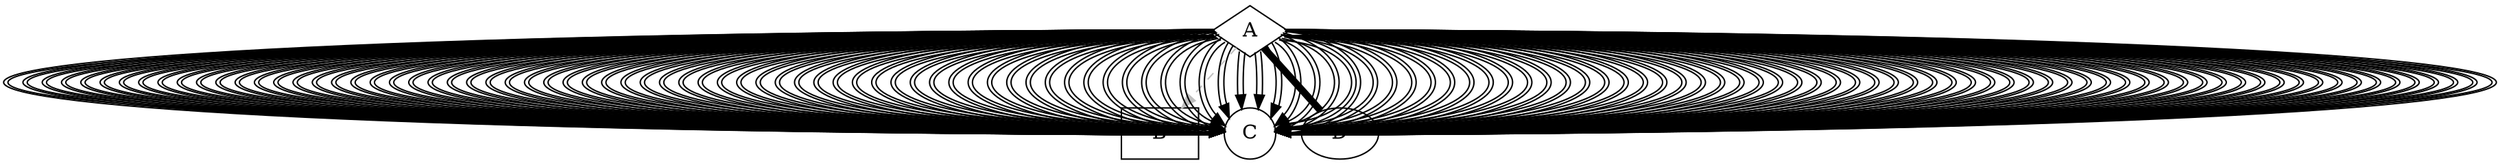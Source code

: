 digraph test5118835159490580213 {

  A [shape=diamond]
  B [shape=box]
  C [shape=circle]

  A -> B [style=dashed, color=grey]
  A -> C [color="black:invis:black"]
  A -> C [color="black:invis:black"]
  A -> C [color="black:invis:black"]
  A -> C [color="black:invis:black"]
  A -> C [color="black:invis:black"]
  A -> C [color="black:invis:black"]
  A -> C [color="black:invis:black"]
  A -> C [color="black:invis:black"]
  A -> C [color="black:invis:black"]
  A -> C [color="black:invis:black"]
  A -> C [color="black:invis:black"]
  A -> C [color="black:invis:black"]
  A -> C [color="black:invis:black"]
  A -> C [color="black:invis:black"]
  A -> C [color="black:invis:black"]
  A -> C [color="black:invis:black"]
  A -> C [color="black:invis:black"]
  A -> C [color="black:invis:black"]
  A -> C [color="black:invis:black"]
  A -> C [color="black:invis:black"]
  A -> C [color="black:invis:black"]
  A -> C [color="black:invis:black"]
  A -> C [color="black:invis:black"]
  A -> C [color="black:invis:black"]
  A -> C [color="black:invis:black"]
  A -> C [color="black:invis:black"]
  A -> C [color="black:invis:black"]
  A -> C [color="black:invis:black"]
  A -> C [color="black:invis:black"]
  A -> C [color="black:invis:black"]
  A -> C [color="black:invis:black"]
  A -> C [color="black:invis:black"]
  A -> C [color="black:invis:black"]
  A -> C [color="black:invis:black"]
  A -> C [color="black:invis:black"]
  A -> C [color="black:invis:black"]
  A -> C [color="black:invis:black"]
  A -> C [color="black:invis:black"]
  A -> C [color="black:invis:black"]
  A -> C [color="black:invis:black"]
  A -> C [color="black:invis:black"]
  A -> C [color="black:invis:black"]
  A -> C [color="black:invis:black"]
  A -> C [color="black:invis:black"]
  A -> C [color="black:invis:black"]
  A -> C [color="black:invis:black"]
  A -> C [color="black:invis:black"]
  A -> C [color="black:invis:black"]
  A -> C [color="black:invis:black"]
  A -> C [color="black:invis:black"]
  A -> C [color="black:invis:black"]
  A -> C [color="black:invis:black"]
  A -> C [color="black:invis:black"]
  A -> C [color="black:invis:black"]
  A -> C [color="black:invis:black"]
  A -> C [color="black:invis:black"]
  A -> C [color="black:invis:black"]
  A -> C [color="black:invis:black"]
  A -> C [color="black:invis:black"]
  A -> C [color="black:invis:black"]
  A -> C [color="black:invis:black"]
  A -> C [color="black:invis:black"]
  A -> C [color="black:invis:black"]
  A -> C [color="black:invis:black"]
  A -> C [color="black:invis:black"]
  A -> C [color="black:invis:black"]
  A -> C [color="black:invis:black"]
  A -> C [color="black:invis:black"]
  A -> C [color="black:invis:black"]
  A -> C [color="black:invis:black"]
  A -> C [color="black:invis:bk:invis:black"]
  A -> C [color="black:invis:black"]
  A -> C [color="black:invis:black"]
  A -> C [color="black:invis:black"]
  A -> C [color="black:invis:black"]
  A -> C [color="black:invis:black"]
  A -> C [color="black:invis:black"]
  A -> C [color="black:invis:black"]
  A -> C [color="black:invis:black"]
  A -> C [color="black:invis:black"]
  A -> C [color="black:invis:black"]
  A -> C [color="black:invis:black"]
  A -> C [color="black:invis:black"]
  A -> C [color="black:invis:black"]
  A -> C [color="black:invis:black"]
  A -> C [color="black:invis:black"]
  A -> C [color="black:invis:black"]
  A -> C [color="black:invis:black"]
  A -> C [color="black:invis:black"]
  A -> C [color="black:invis:black"]
  A -> C [color="black:invis:black"]
  A -> C [color="black:invis:black"]
  A -> C [color="black:invis:black"]
  A -> C [color="black:invis:black"]
  A -> C [color="black:invis:black"]
  A -> C [color="black:invis:black"]
  A -> C [color="black:invis:black"]
  A -> C [color="black:invis:black"]
  A -> C [color="black:invis:black"]
  A -> C [color="black:invis:black"]
  A -> C [color="black:invis:black"]
  A -> C [color="black:invis:black"]
  A -> C [color="black:invis:black"]
  A -> C [color="black:invis:black"]
  A -> C [color="black:invis:black"]
  A -> C [color="black:invis:black"]
  A -> C [color="black:invis:black"]
  A -> C [color="black:invis:black"]
  A -> C [color="black:invis:black"]
  A -> C [color="black:invis:black"]
  A -> C [color="black:invis:black"]
  A -> C [color="black:invis:black"]
  A -> C [color="black:invis:black"]
  A -> C [color="black:invis:black"]
  A -> C [color="black:invis:black"]
  A -> C [color="black:invis:black"]
  A -> C [color="black:invis:black"]
  A -> C [color="black:invis:black"]
  A -> C [color="black:invis:black"]
  A -> C [color="black:invis:black"]
  A -> C [color="black:invis:black"]
  A -> C [color="black:invis:black"]
  A -> C [color="black:invis:black"]
  A -> C [color="black:invis:black"]
  A -> C [color="black:invis:black"]
  A -> C [color="black:invis:black"]
  A -> C [color="black:invis:black"]
  A -> C [color="black:invis:black"]
  A -> C [color="black:invis:black"]
  A -> C [color="black:invis:black"]
  A -> D [penwidth=5, arrowhead=none]

}
